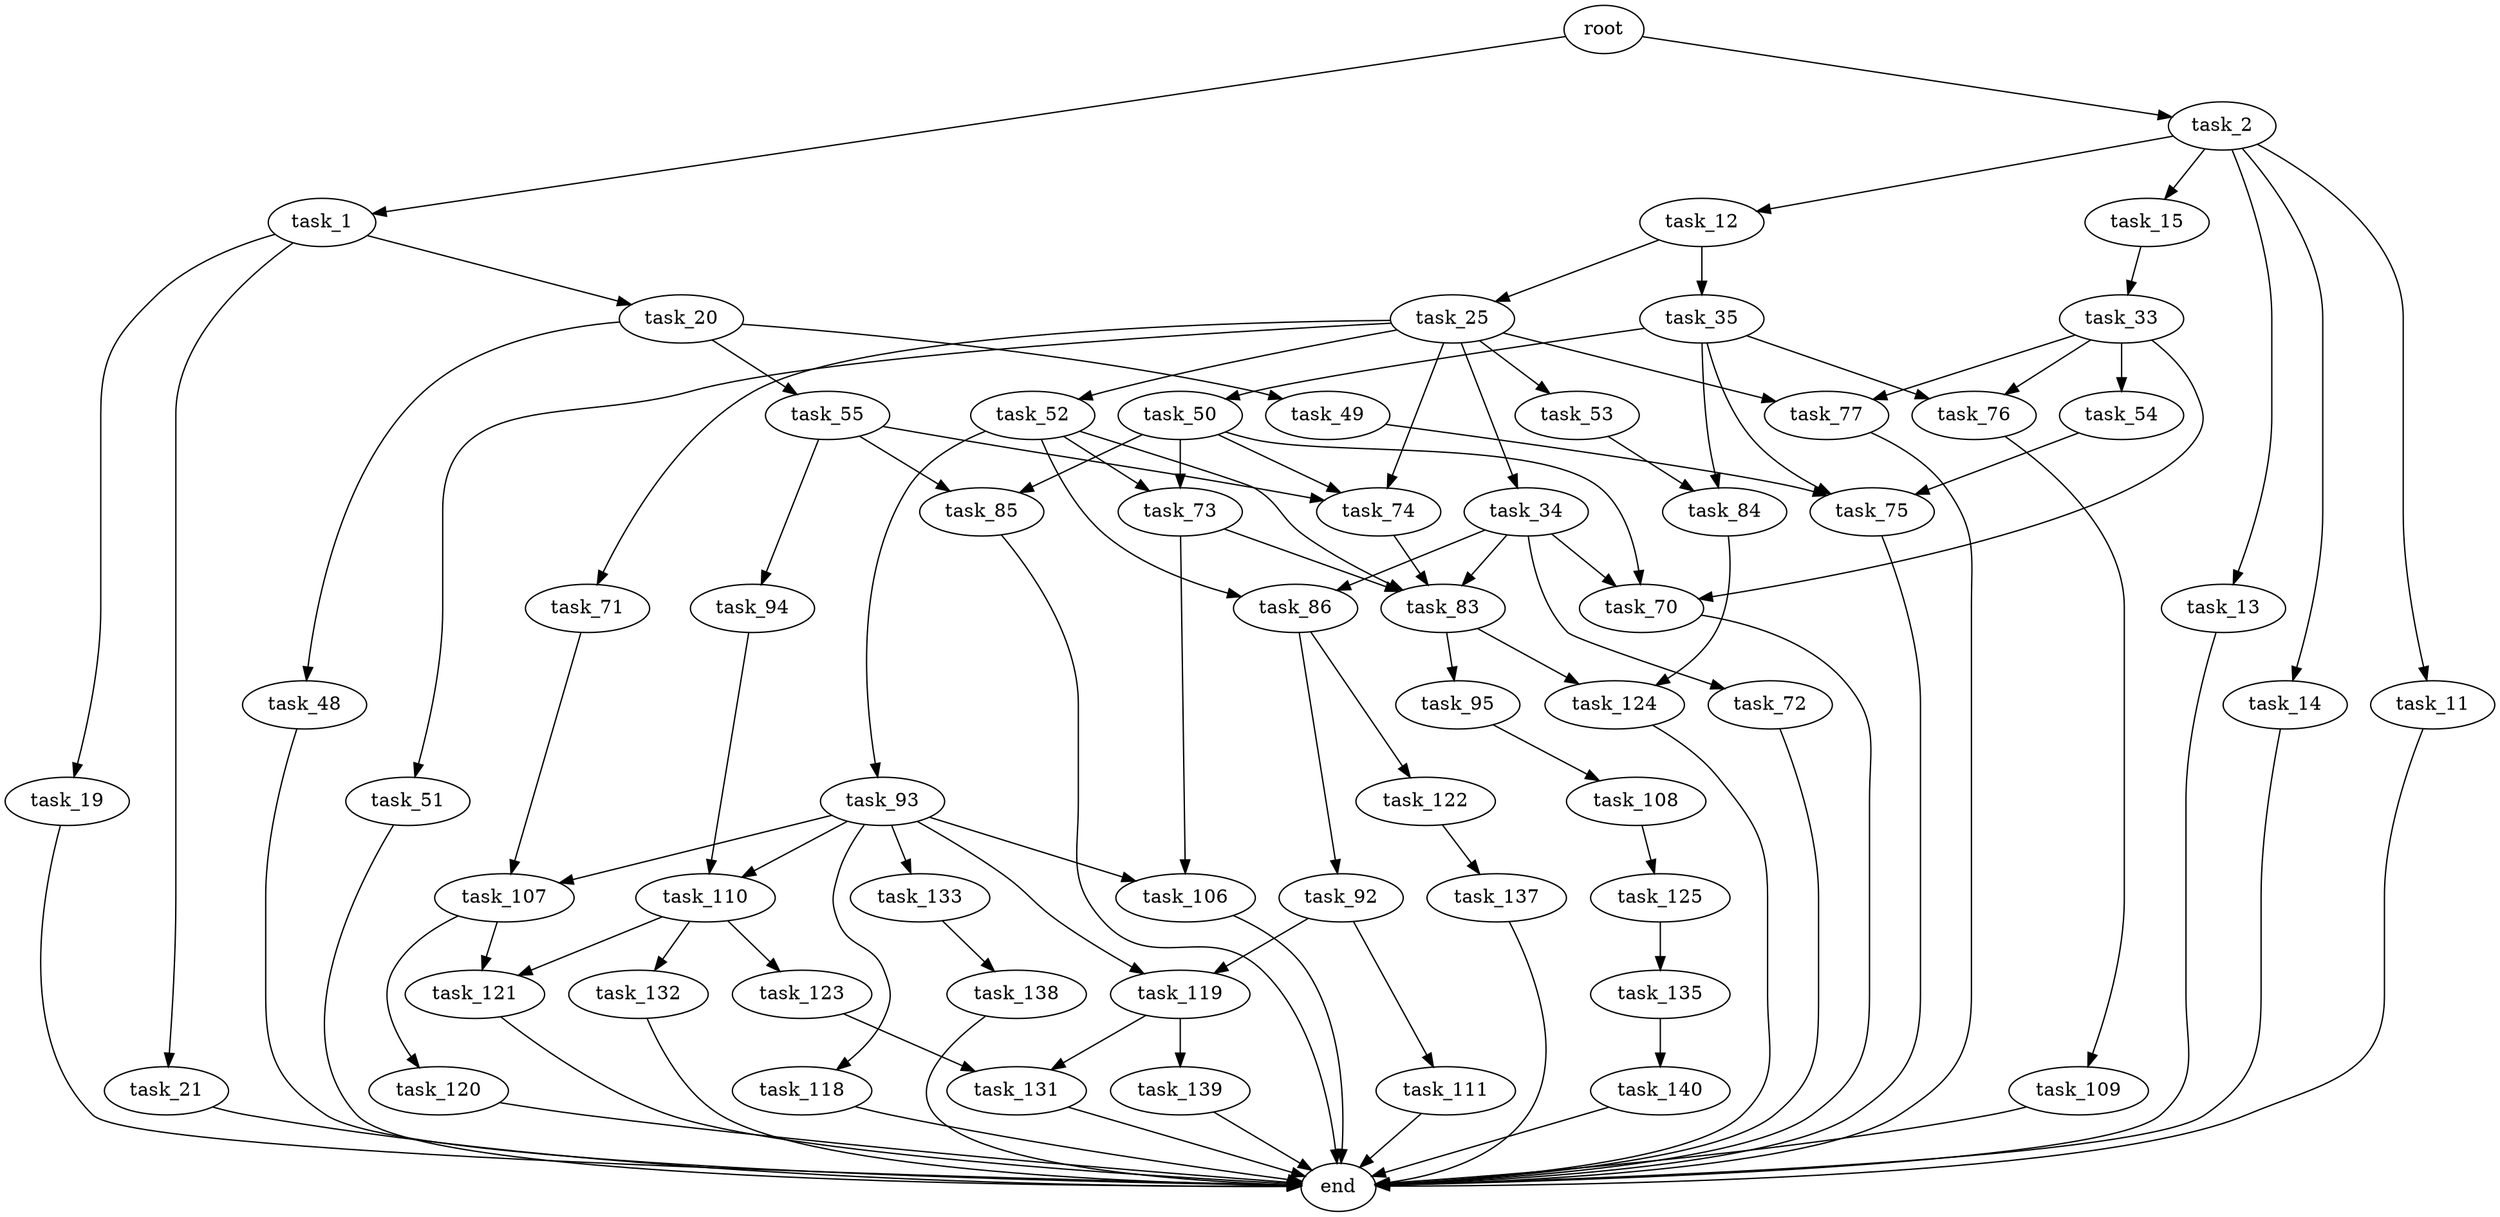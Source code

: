 digraph G {
  root [size="0.000000"];
  task_1 [size="782757789696.000000"];
  task_2 [size="134217728000.000000"];
  task_19 [size="4353294295.000000"];
  task_20 [size="379809383227.000000"];
  task_21 [size="536436973540.000000"];
  task_11 [size="5825133802.000000"];
  task_12 [size="8589934592.000000"];
  task_13 [size="16698176069.000000"];
  task_14 [size="1073741824000.000000"];
  task_15 [size="68719476736.000000"];
  end [size="0.000000"];
  task_25 [size="9797809528.000000"];
  task_35 [size="30454875966.000000"];
  task_33 [size="398329650980.000000"];
  task_48 [size="617520302.000000"];
  task_49 [size="12395383205.000000"];
  task_55 [size="3208607481.000000"];
  task_34 [size="111132519816.000000"];
  task_51 [size="1091082139.000000"];
  task_52 [size="8589934592.000000"];
  task_53 [size="549755813888.000000"];
  task_71 [size="2959979670.000000"];
  task_74 [size="782757789696.000000"];
  task_77 [size="672567134573.000000"];
  task_54 [size="9495243446.000000"];
  task_70 [size="554462402416.000000"];
  task_76 [size="2054189656.000000"];
  task_72 [size="1567615574.000000"];
  task_83 [size="9317840166.000000"];
  task_86 [size="1073741824000.000000"];
  task_50 [size="50333092300.000000"];
  task_75 [size="1073741824000.000000"];
  task_84 [size="878405842.000000"];
  task_73 [size="33161121384.000000"];
  task_85 [size="10808433958.000000"];
  task_93 [size="368293445632.000000"];
  task_94 [size="366956848400.000000"];
  task_107 [size="368293445632.000000"];
  task_106 [size="4006100344.000000"];
  task_109 [size="236952239628.000000"];
  task_95 [size="28991029248.000000"];
  task_124 [size="23045183984.000000"];
  task_92 [size="477757252804.000000"];
  task_122 [size="28241683908.000000"];
  task_111 [size="423198968029.000000"];
  task_119 [size="27613438934.000000"];
  task_110 [size="552094769512.000000"];
  task_118 [size="608846328.000000"];
  task_133 [size="204006187585.000000"];
  task_108 [size="22868801114.000000"];
  task_120 [size="214912477965.000000"];
  task_121 [size="3681960590.000000"];
  task_125 [size="421241736656.000000"];
  task_123 [size="368293445632.000000"];
  task_132 [size="231928233984.000000"];
  task_131 [size="368293445632.000000"];
  task_139 [size="67627896283.000000"];
  task_137 [size="23292036461.000000"];
  task_135 [size="21802768416.000000"];
  task_138 [size="31244071465.000000"];
  task_140 [size="5332287648.000000"];

  root -> task_1 [size="1.000000"];
  root -> task_2 [size="1.000000"];
  task_1 -> task_19 [size="679477248.000000"];
  task_1 -> task_20 [size="679477248.000000"];
  task_1 -> task_21 [size="679477248.000000"];
  task_2 -> task_11 [size="209715200.000000"];
  task_2 -> task_12 [size="209715200.000000"];
  task_2 -> task_13 [size="209715200.000000"];
  task_2 -> task_14 [size="209715200.000000"];
  task_2 -> task_15 [size="209715200.000000"];
  task_19 -> end [size="1.000000"];
  task_20 -> task_48 [size="301989888.000000"];
  task_20 -> task_49 [size="301989888.000000"];
  task_20 -> task_55 [size="301989888.000000"];
  task_21 -> end [size="1.000000"];
  task_11 -> end [size="1.000000"];
  task_12 -> task_25 [size="33554432.000000"];
  task_12 -> task_35 [size="33554432.000000"];
  task_13 -> end [size="1.000000"];
  task_14 -> end [size="1.000000"];
  task_15 -> task_33 [size="134217728.000000"];
  task_25 -> task_34 [size="301989888.000000"];
  task_25 -> task_51 [size="301989888.000000"];
  task_25 -> task_52 [size="301989888.000000"];
  task_25 -> task_53 [size="301989888.000000"];
  task_25 -> task_71 [size="301989888.000000"];
  task_25 -> task_74 [size="301989888.000000"];
  task_25 -> task_77 [size="301989888.000000"];
  task_35 -> task_50 [size="536870912.000000"];
  task_35 -> task_75 [size="536870912.000000"];
  task_35 -> task_76 [size="536870912.000000"];
  task_35 -> task_84 [size="536870912.000000"];
  task_33 -> task_54 [size="301989888.000000"];
  task_33 -> task_70 [size="301989888.000000"];
  task_33 -> task_76 [size="301989888.000000"];
  task_33 -> task_77 [size="301989888.000000"];
  task_48 -> end [size="1.000000"];
  task_49 -> task_75 [size="679477248.000000"];
  task_55 -> task_74 [size="75497472.000000"];
  task_55 -> task_85 [size="75497472.000000"];
  task_55 -> task_94 [size="75497472.000000"];
  task_34 -> task_70 [size="134217728.000000"];
  task_34 -> task_72 [size="134217728.000000"];
  task_34 -> task_83 [size="134217728.000000"];
  task_34 -> task_86 [size="134217728.000000"];
  task_51 -> end [size="1.000000"];
  task_52 -> task_73 [size="33554432.000000"];
  task_52 -> task_83 [size="33554432.000000"];
  task_52 -> task_86 [size="33554432.000000"];
  task_52 -> task_93 [size="33554432.000000"];
  task_53 -> task_84 [size="536870912.000000"];
  task_71 -> task_107 [size="75497472.000000"];
  task_74 -> task_83 [size="679477248.000000"];
  task_77 -> end [size="1.000000"];
  task_54 -> task_75 [size="209715200.000000"];
  task_70 -> end [size="1.000000"];
  task_76 -> task_109 [size="33554432.000000"];
  task_72 -> end [size="1.000000"];
  task_83 -> task_95 [size="679477248.000000"];
  task_83 -> task_124 [size="679477248.000000"];
  task_86 -> task_92 [size="838860800.000000"];
  task_86 -> task_122 [size="838860800.000000"];
  task_50 -> task_70 [size="838860800.000000"];
  task_50 -> task_73 [size="838860800.000000"];
  task_50 -> task_74 [size="838860800.000000"];
  task_50 -> task_85 [size="838860800.000000"];
  task_75 -> end [size="1.000000"];
  task_84 -> task_124 [size="33554432.000000"];
  task_73 -> task_83 [size="33554432.000000"];
  task_73 -> task_106 [size="33554432.000000"];
  task_85 -> end [size="1.000000"];
  task_93 -> task_106 [size="411041792.000000"];
  task_93 -> task_107 [size="411041792.000000"];
  task_93 -> task_110 [size="411041792.000000"];
  task_93 -> task_118 [size="411041792.000000"];
  task_93 -> task_119 [size="411041792.000000"];
  task_93 -> task_133 [size="411041792.000000"];
  task_94 -> task_110 [size="679477248.000000"];
  task_107 -> task_120 [size="411041792.000000"];
  task_107 -> task_121 [size="411041792.000000"];
  task_106 -> end [size="1.000000"];
  task_109 -> end [size="1.000000"];
  task_95 -> task_108 [size="75497472.000000"];
  task_124 -> end [size="1.000000"];
  task_92 -> task_111 [size="536870912.000000"];
  task_92 -> task_119 [size="536870912.000000"];
  task_122 -> task_137 [size="536870912.000000"];
  task_111 -> end [size="1.000000"];
  task_119 -> task_131 [size="75497472.000000"];
  task_119 -> task_139 [size="75497472.000000"];
  task_110 -> task_121 [size="536870912.000000"];
  task_110 -> task_123 [size="536870912.000000"];
  task_110 -> task_132 [size="536870912.000000"];
  task_118 -> end [size="1.000000"];
  task_133 -> task_138 [size="301989888.000000"];
  task_108 -> task_125 [size="33554432.000000"];
  task_120 -> end [size="1.000000"];
  task_121 -> end [size="1.000000"];
  task_125 -> task_135 [size="536870912.000000"];
  task_123 -> task_131 [size="411041792.000000"];
  task_132 -> end [size="1.000000"];
  task_131 -> end [size="1.000000"];
  task_139 -> end [size="1.000000"];
  task_137 -> end [size="1.000000"];
  task_135 -> task_140 [size="33554432.000000"];
  task_138 -> end [size="1.000000"];
  task_140 -> end [size="1.000000"];
}
